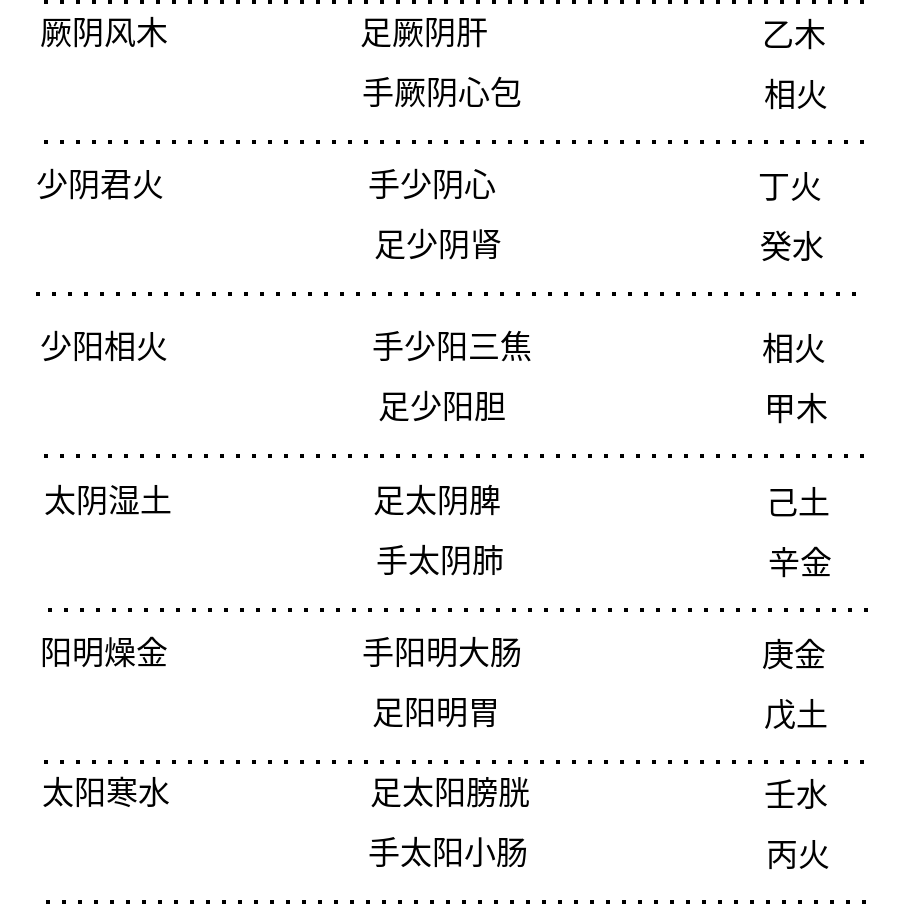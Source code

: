 <mxfile version="24.6.1" type="device">
  <diagram name="第 1 页" id="FAxyJCZb2OYBetN2Dcmv">
    <mxGraphModel dx="1036" dy="606" grid="1" gridSize="10" guides="1" tooltips="1" connect="1" arrows="1" fold="1" page="1" pageScale="1" pageWidth="827" pageHeight="1169" math="0" shadow="0">
      <root>
        <mxCell id="0" />
        <mxCell id="1" parent="0" />
        <mxCell id="bzsGn5UY4xeC1Vj_KpYG-10" value="" style="group" vertex="1" connectable="0" parent="1">
          <mxGeometry x="130" y="170" width="446" height="70" as="geometry" />
        </mxCell>
        <mxCell id="bzsGn5UY4xeC1Vj_KpYG-7" value="" style="group" vertex="1" connectable="0" parent="bzsGn5UY4xeC1Vj_KpYG-10">
          <mxGeometry width="446" height="61" as="geometry" />
        </mxCell>
        <mxCell id="bzsGn5UY4xeC1Vj_KpYG-1" value="厥阴风木" style="text;html=1;align=center;verticalAlign=middle;whiteSpace=wrap;rounded=0;fontSize=16;" vertex="1" parent="bzsGn5UY4xeC1Vj_KpYG-7">
          <mxGeometry width="100" height="30" as="geometry" />
        </mxCell>
        <mxCell id="bzsGn5UY4xeC1Vj_KpYG-3" value="足厥阴肝" style="text;html=1;align=center;verticalAlign=middle;whiteSpace=wrap;rounded=0;fontSize=16;" vertex="1" parent="bzsGn5UY4xeC1Vj_KpYG-7">
          <mxGeometry x="160" width="100" height="30" as="geometry" />
        </mxCell>
        <mxCell id="bzsGn5UY4xeC1Vj_KpYG-4" value="&lt;div&gt;手厥阴心包&lt;/div&gt;" style="text;html=1;align=center;verticalAlign=middle;whiteSpace=wrap;rounded=0;fontSize=16;" vertex="1" parent="bzsGn5UY4xeC1Vj_KpYG-7">
          <mxGeometry x="169" y="30" width="100" height="30" as="geometry" />
        </mxCell>
        <mxCell id="bzsGn5UY4xeC1Vj_KpYG-5" value="乙木" style="text;html=1;align=center;verticalAlign=middle;whiteSpace=wrap;rounded=0;fontSize=16;" vertex="1" parent="bzsGn5UY4xeC1Vj_KpYG-7">
          <mxGeometry x="345" y="1" width="100" height="30" as="geometry" />
        </mxCell>
        <mxCell id="bzsGn5UY4xeC1Vj_KpYG-6" value="&lt;div&gt;相火&lt;/div&gt;" style="text;html=1;align=center;verticalAlign=middle;whiteSpace=wrap;rounded=0;fontSize=16;" vertex="1" parent="bzsGn5UY4xeC1Vj_KpYG-7">
          <mxGeometry x="346" y="31" width="100" height="30" as="geometry" />
        </mxCell>
        <mxCell id="bzsGn5UY4xeC1Vj_KpYG-8" value="" style="endArrow=none;dashed=1;html=1;dashPattern=1 3;strokeWidth=2;rounded=0;" edge="1" parent="bzsGn5UY4xeC1Vj_KpYG-10">
          <mxGeometry width="50" height="50" relative="1" as="geometry">
            <mxPoint x="20" y="70" as="sourcePoint" />
            <mxPoint x="430" y="70" as="targetPoint" />
          </mxGeometry>
        </mxCell>
        <mxCell id="bzsGn5UY4xeC1Vj_KpYG-9" value="" style="endArrow=none;dashed=1;html=1;dashPattern=1 3;strokeWidth=2;rounded=0;" edge="1" parent="bzsGn5UY4xeC1Vj_KpYG-10">
          <mxGeometry width="50" height="50" relative="1" as="geometry">
            <mxPoint x="20" as="sourcePoint" />
            <mxPoint x="430" as="targetPoint" />
          </mxGeometry>
        </mxCell>
        <mxCell id="bzsGn5UY4xeC1Vj_KpYG-11" value="" style="group" vertex="1" connectable="0" parent="1">
          <mxGeometry x="128" y="246" width="446" height="70" as="geometry" />
        </mxCell>
        <mxCell id="bzsGn5UY4xeC1Vj_KpYG-12" value="" style="group" vertex="1" connectable="0" parent="bzsGn5UY4xeC1Vj_KpYG-11">
          <mxGeometry width="446" height="61" as="geometry" />
        </mxCell>
        <mxCell id="bzsGn5UY4xeC1Vj_KpYG-13" value="少阴君火" style="text;html=1;align=center;verticalAlign=middle;whiteSpace=wrap;rounded=0;fontSize=16;" vertex="1" parent="bzsGn5UY4xeC1Vj_KpYG-12">
          <mxGeometry width="100" height="30" as="geometry" />
        </mxCell>
        <mxCell id="bzsGn5UY4xeC1Vj_KpYG-14" value="手少阴心" style="text;html=1;align=center;verticalAlign=middle;whiteSpace=wrap;rounded=0;fontSize=16;" vertex="1" parent="bzsGn5UY4xeC1Vj_KpYG-12">
          <mxGeometry x="166" width="100" height="30" as="geometry" />
        </mxCell>
        <mxCell id="bzsGn5UY4xeC1Vj_KpYG-15" value="&lt;div&gt;足少阴肾&lt;/div&gt;" style="text;html=1;align=center;verticalAlign=middle;whiteSpace=wrap;rounded=0;fontSize=16;" vertex="1" parent="bzsGn5UY4xeC1Vj_KpYG-12">
          <mxGeometry x="169" y="30" width="100" height="30" as="geometry" />
        </mxCell>
        <mxCell id="bzsGn5UY4xeC1Vj_KpYG-16" value="丁火" style="text;html=1;align=center;verticalAlign=middle;whiteSpace=wrap;rounded=0;fontSize=16;" vertex="1" parent="bzsGn5UY4xeC1Vj_KpYG-12">
          <mxGeometry x="345" y="1" width="100" height="30" as="geometry" />
        </mxCell>
        <mxCell id="bzsGn5UY4xeC1Vj_KpYG-17" value="&lt;div&gt;癸水&lt;/div&gt;" style="text;html=1;align=center;verticalAlign=middle;whiteSpace=wrap;rounded=0;fontSize=16;" vertex="1" parent="bzsGn5UY4xeC1Vj_KpYG-12">
          <mxGeometry x="346" y="31" width="100" height="30" as="geometry" />
        </mxCell>
        <mxCell id="bzsGn5UY4xeC1Vj_KpYG-18" value="" style="endArrow=none;dashed=1;html=1;dashPattern=1 3;strokeWidth=2;rounded=0;" edge="1" parent="bzsGn5UY4xeC1Vj_KpYG-11">
          <mxGeometry width="50" height="50" relative="1" as="geometry">
            <mxPoint x="18" y="70" as="sourcePoint" />
            <mxPoint x="428" y="70" as="targetPoint" />
          </mxGeometry>
        </mxCell>
        <mxCell id="bzsGn5UY4xeC1Vj_KpYG-20" value="" style="group" vertex="1" connectable="0" parent="1">
          <mxGeometry x="130" y="327" width="446" height="70" as="geometry" />
        </mxCell>
        <mxCell id="bzsGn5UY4xeC1Vj_KpYG-21" value="" style="group" vertex="1" connectable="0" parent="bzsGn5UY4xeC1Vj_KpYG-20">
          <mxGeometry width="446" height="61" as="geometry" />
        </mxCell>
        <mxCell id="bzsGn5UY4xeC1Vj_KpYG-22" value="少阳相火" style="text;html=1;align=center;verticalAlign=middle;whiteSpace=wrap;rounded=0;fontSize=16;" vertex="1" parent="bzsGn5UY4xeC1Vj_KpYG-21">
          <mxGeometry width="100" height="30" as="geometry" />
        </mxCell>
        <mxCell id="bzsGn5UY4xeC1Vj_KpYG-23" value="手少阳三焦" style="text;html=1;align=center;verticalAlign=middle;whiteSpace=wrap;rounded=0;fontSize=16;" vertex="1" parent="bzsGn5UY4xeC1Vj_KpYG-21">
          <mxGeometry x="174" width="100" height="30" as="geometry" />
        </mxCell>
        <mxCell id="bzsGn5UY4xeC1Vj_KpYG-24" value="&lt;div&gt;足少阳胆&lt;/div&gt;" style="text;html=1;align=center;verticalAlign=middle;whiteSpace=wrap;rounded=0;fontSize=16;" vertex="1" parent="bzsGn5UY4xeC1Vj_KpYG-21">
          <mxGeometry x="169" y="30" width="100" height="30" as="geometry" />
        </mxCell>
        <mxCell id="bzsGn5UY4xeC1Vj_KpYG-25" value="相火" style="text;html=1;align=center;verticalAlign=middle;whiteSpace=wrap;rounded=0;fontSize=16;" vertex="1" parent="bzsGn5UY4xeC1Vj_KpYG-21">
          <mxGeometry x="345" y="1" width="100" height="30" as="geometry" />
        </mxCell>
        <mxCell id="bzsGn5UY4xeC1Vj_KpYG-26" value="&lt;div&gt;甲木&lt;/div&gt;" style="text;html=1;align=center;verticalAlign=middle;whiteSpace=wrap;rounded=0;fontSize=16;" vertex="1" parent="bzsGn5UY4xeC1Vj_KpYG-21">
          <mxGeometry x="346" y="31" width="100" height="30" as="geometry" />
        </mxCell>
        <mxCell id="bzsGn5UY4xeC1Vj_KpYG-27" value="" style="endArrow=none;dashed=1;html=1;dashPattern=1 3;strokeWidth=2;rounded=0;" edge="1" parent="bzsGn5UY4xeC1Vj_KpYG-20">
          <mxGeometry width="50" height="50" relative="1" as="geometry">
            <mxPoint x="20" y="70" as="sourcePoint" />
            <mxPoint x="430" y="70" as="targetPoint" />
          </mxGeometry>
        </mxCell>
        <mxCell id="bzsGn5UY4xeC1Vj_KpYG-29" value="" style="group" vertex="1" connectable="0" parent="1">
          <mxGeometry x="132" y="404" width="446" height="70" as="geometry" />
        </mxCell>
        <mxCell id="bzsGn5UY4xeC1Vj_KpYG-30" value="" style="group" vertex="1" connectable="0" parent="bzsGn5UY4xeC1Vj_KpYG-29">
          <mxGeometry width="446" height="61" as="geometry" />
        </mxCell>
        <mxCell id="bzsGn5UY4xeC1Vj_KpYG-31" value="太阴湿土" style="text;html=1;align=center;verticalAlign=middle;whiteSpace=wrap;rounded=0;fontSize=16;" vertex="1" parent="bzsGn5UY4xeC1Vj_KpYG-30">
          <mxGeometry width="100" height="30" as="geometry" />
        </mxCell>
        <mxCell id="bzsGn5UY4xeC1Vj_KpYG-32" value="足太阴脾" style="text;html=1;align=center;verticalAlign=middle;whiteSpace=wrap;rounded=0;fontSize=16;" vertex="1" parent="bzsGn5UY4xeC1Vj_KpYG-30">
          <mxGeometry x="169" width="91" height="30" as="geometry" />
        </mxCell>
        <mxCell id="bzsGn5UY4xeC1Vj_KpYG-33" value="&lt;div&gt;手太阴肺&lt;/div&gt;" style="text;html=1;align=center;verticalAlign=middle;whiteSpace=wrap;rounded=0;fontSize=16;" vertex="1" parent="bzsGn5UY4xeC1Vj_KpYG-30">
          <mxGeometry x="166" y="30" width="100" height="30" as="geometry" />
        </mxCell>
        <mxCell id="bzsGn5UY4xeC1Vj_KpYG-34" value="己土" style="text;html=1;align=center;verticalAlign=middle;whiteSpace=wrap;rounded=0;fontSize=16;" vertex="1" parent="bzsGn5UY4xeC1Vj_KpYG-30">
          <mxGeometry x="345" y="1" width="100" height="29" as="geometry" />
        </mxCell>
        <mxCell id="bzsGn5UY4xeC1Vj_KpYG-35" value="辛金" style="text;html=1;align=center;verticalAlign=middle;whiteSpace=wrap;rounded=0;fontSize=16;" vertex="1" parent="bzsGn5UY4xeC1Vj_KpYG-30">
          <mxGeometry x="346" y="31" width="100" height="30" as="geometry" />
        </mxCell>
        <mxCell id="bzsGn5UY4xeC1Vj_KpYG-36" value="" style="endArrow=none;dashed=1;html=1;dashPattern=1 3;strokeWidth=2;rounded=0;" edge="1" parent="bzsGn5UY4xeC1Vj_KpYG-29">
          <mxGeometry width="50" height="50" relative="1" as="geometry">
            <mxPoint x="20" y="70" as="sourcePoint" />
            <mxPoint x="430" y="70" as="targetPoint" />
          </mxGeometry>
        </mxCell>
        <mxCell id="bzsGn5UY4xeC1Vj_KpYG-37" value="" style="group" vertex="1" connectable="0" parent="1">
          <mxGeometry x="131" y="550" width="446" height="70" as="geometry" />
        </mxCell>
        <mxCell id="bzsGn5UY4xeC1Vj_KpYG-38" value="" style="group" vertex="1" connectable="0" parent="bzsGn5UY4xeC1Vj_KpYG-37">
          <mxGeometry width="446" height="61" as="geometry" />
        </mxCell>
        <mxCell id="bzsGn5UY4xeC1Vj_KpYG-39" value="太阳寒水" style="text;html=1;align=center;verticalAlign=middle;whiteSpace=wrap;rounded=0;fontSize=16;" vertex="1" parent="bzsGn5UY4xeC1Vj_KpYG-38">
          <mxGeometry width="100" height="30" as="geometry" />
        </mxCell>
        <mxCell id="bzsGn5UY4xeC1Vj_KpYG-40" value="足太阳膀胱" style="text;html=1;align=center;verticalAlign=middle;whiteSpace=wrap;rounded=0;fontSize=16;" vertex="1" parent="bzsGn5UY4xeC1Vj_KpYG-38">
          <mxGeometry x="172" width="100" height="30" as="geometry" />
        </mxCell>
        <mxCell id="bzsGn5UY4xeC1Vj_KpYG-41" value="&lt;div&gt;手太阳小肠&lt;/div&gt;" style="text;html=1;align=center;verticalAlign=middle;whiteSpace=wrap;rounded=0;fontSize=16;" vertex="1" parent="bzsGn5UY4xeC1Vj_KpYG-38">
          <mxGeometry x="171" y="30" width="100" height="30" as="geometry" />
        </mxCell>
        <mxCell id="bzsGn5UY4xeC1Vj_KpYG-42" value="壬水" style="text;html=1;align=center;verticalAlign=middle;whiteSpace=wrap;rounded=0;fontSize=16;" vertex="1" parent="bzsGn5UY4xeC1Vj_KpYG-38">
          <mxGeometry x="345" y="1" width="100" height="29" as="geometry" />
        </mxCell>
        <mxCell id="bzsGn5UY4xeC1Vj_KpYG-43" value="丙火" style="text;html=1;align=center;verticalAlign=middle;whiteSpace=wrap;rounded=0;fontSize=16;" vertex="1" parent="bzsGn5UY4xeC1Vj_KpYG-38">
          <mxGeometry x="346" y="31" width="100" height="30" as="geometry" />
        </mxCell>
        <mxCell id="bzsGn5UY4xeC1Vj_KpYG-44" value="" style="endArrow=none;dashed=1;html=1;dashPattern=1 3;strokeWidth=2;rounded=0;" edge="1" parent="bzsGn5UY4xeC1Vj_KpYG-37">
          <mxGeometry width="50" height="50" relative="1" as="geometry">
            <mxPoint x="20" y="70" as="sourcePoint" />
            <mxPoint x="430" y="70" as="targetPoint" />
          </mxGeometry>
        </mxCell>
        <mxCell id="bzsGn5UY4xeC1Vj_KpYG-45" value="" style="group" vertex="1" connectable="0" parent="1">
          <mxGeometry x="130" y="480" width="446" height="70" as="geometry" />
        </mxCell>
        <mxCell id="bzsGn5UY4xeC1Vj_KpYG-46" value="" style="group" vertex="1" connectable="0" parent="bzsGn5UY4xeC1Vj_KpYG-45">
          <mxGeometry width="446" height="61" as="geometry" />
        </mxCell>
        <mxCell id="bzsGn5UY4xeC1Vj_KpYG-47" value="阳明燥金" style="text;html=1;align=center;verticalAlign=middle;whiteSpace=wrap;rounded=0;fontSize=16;" vertex="1" parent="bzsGn5UY4xeC1Vj_KpYG-46">
          <mxGeometry width="100" height="30" as="geometry" />
        </mxCell>
        <mxCell id="bzsGn5UY4xeC1Vj_KpYG-48" value="手阳明大肠" style="text;html=1;align=center;verticalAlign=middle;whiteSpace=wrap;rounded=0;fontSize=16;" vertex="1" parent="bzsGn5UY4xeC1Vj_KpYG-46">
          <mxGeometry x="169" width="100" height="30" as="geometry" />
        </mxCell>
        <mxCell id="bzsGn5UY4xeC1Vj_KpYG-49" value="&lt;div&gt;足阳明胃&lt;/div&gt;" style="text;html=1;align=center;verticalAlign=middle;whiteSpace=wrap;rounded=0;fontSize=16;" vertex="1" parent="bzsGn5UY4xeC1Vj_KpYG-46">
          <mxGeometry x="166" y="30" width="100" height="30" as="geometry" />
        </mxCell>
        <mxCell id="bzsGn5UY4xeC1Vj_KpYG-50" value="庚金" style="text;html=1;align=center;verticalAlign=middle;whiteSpace=wrap;rounded=0;fontSize=16;" vertex="1" parent="bzsGn5UY4xeC1Vj_KpYG-46">
          <mxGeometry x="345" y="1" width="100" height="29" as="geometry" />
        </mxCell>
        <mxCell id="bzsGn5UY4xeC1Vj_KpYG-51" value="戊土" style="text;html=1;align=center;verticalAlign=middle;whiteSpace=wrap;rounded=0;fontSize=16;" vertex="1" parent="bzsGn5UY4xeC1Vj_KpYG-46">
          <mxGeometry x="346" y="31" width="100" height="30" as="geometry" />
        </mxCell>
        <mxCell id="bzsGn5UY4xeC1Vj_KpYG-52" value="" style="endArrow=none;dashed=1;html=1;dashPattern=1 3;strokeWidth=2;rounded=0;" edge="1" parent="bzsGn5UY4xeC1Vj_KpYG-45">
          <mxGeometry width="50" height="50" relative="1" as="geometry">
            <mxPoint x="20" y="70" as="sourcePoint" />
            <mxPoint x="430" y="70" as="targetPoint" />
          </mxGeometry>
        </mxCell>
      </root>
    </mxGraphModel>
  </diagram>
</mxfile>

